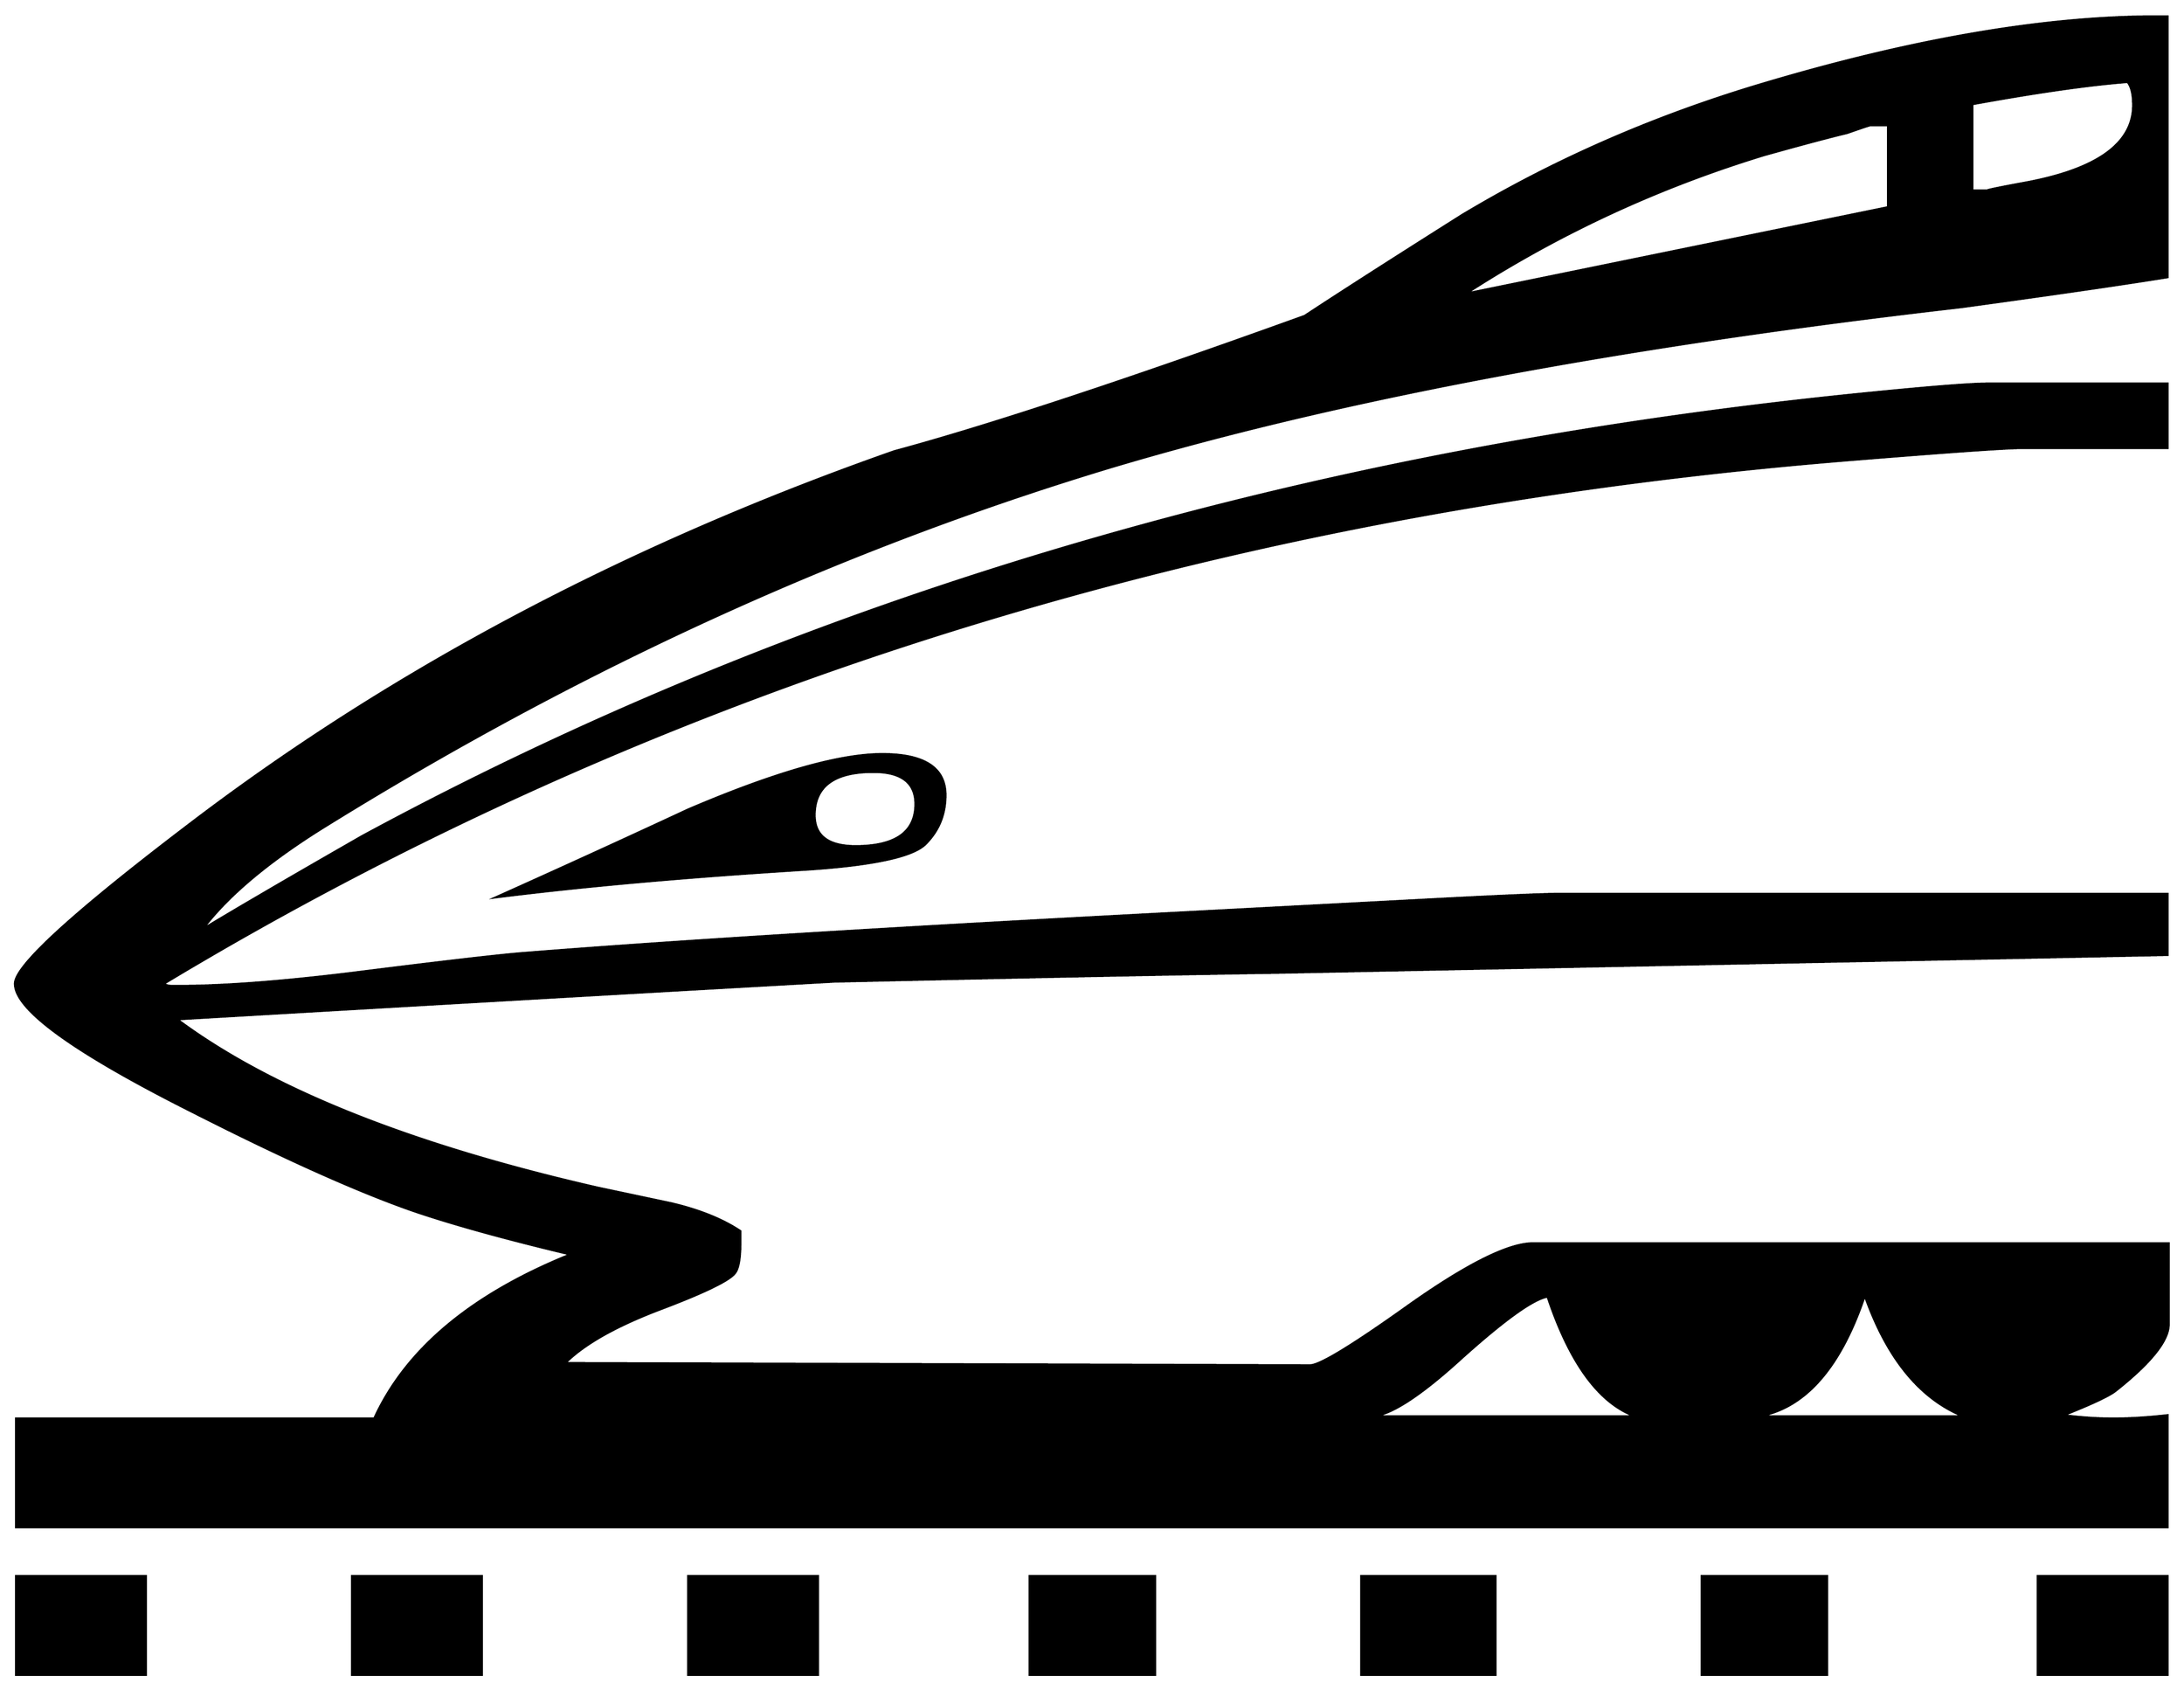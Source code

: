 


\begin{tikzpicture}[y=0.80pt, x=0.80pt, yscale=-1.0, xscale=1.0, inner sep=0pt, outer sep=0pt]
\begin{scope}[shift={(100.0,1557.0)},nonzero rule]
  \path[draw=.,fill=.,line width=1.600pt] (2023.0,315.0) --
    (1906.0,315.0) -- (1906.0,226.0) -- (2023.0,226.0) --
    (2023.0,315.0) -- cycle(2024.0,-1.0) .. controls
    (2024.0,13.667) and (2008.0,33.667) .. (1976.0,59.0) .. controls
    (1970.0,63.667) and (1954.333,71.0) .. (1929.0,81.0) .. controls
    (1945.0,83.0) and (1960.0,84.0) .. (1974.0,84.0) .. controls
    (1988.667,84.0) and (2005.0,83.0) .. (2023.0,81.0) --
    (2023.0,182.0) -- (83.0,182.0) -- (83.0,84.0) --
    (406.0,84.0) .. controls (434.667,21.333) and (493.667,-28.0) ..
    (583.0,-64.0) .. controls (524.333,-78.0) and (477.333,-91.0) ..
    (442.0,-103.0) .. controls (392.0,-120.333) and (325.0,-150.333)
    .. (241.0,-193.0) .. controls (135.0,-246.333) and
    (82.0,-284.667) .. (82.0,-308.0) .. controls (82.0,-324.0) and
    (133.667,-371.333) .. (237.0,-450.0) .. controls (421.0,-590.667)
    and (633.667,-703.333) .. (875.0,-788.0) .. controls
    (959.0,-810.667) and (1082.333,-851.333) .. (1245.0,-910.0) ..
    controls (1276.333,-930.667) and (1323.667,-961.0) ..
    (1387.0,-1001.0) .. controls (1467.0,-1049.0) and
    (1553.667,-1087.333) .. (1647.0,-1116.0) .. controls
    (1791.667,-1160.0) and (1917.0,-1181.333) .. (2023.0,-1180.0) --
    (2023.0,-945.0) .. controls (1981.667,-938.333) and
    (1919.667,-929.333) .. (1837.0,-918.0) .. controls
    (1529.0,-882.667) and (1272.667,-834.333) .. (1068.0,-773.0) ..
    controls (825.333,-699.667) and (588.333,-591.0) .. (357.0,-447.0)
    .. controls (308.333,-416.333) and (273.0,-386.333) ..
    (251.0,-357.0) .. controls (283.0,-376.333) and (331.0,-404.333)
    .. (395.0,-441.0) .. controls (790.333,-655.0) and
    (1238.0,-787.667) .. (1738.0,-839.0) .. controls
    (1803.333,-845.667) and (1844.333,-849.0) .. (1861.0,-849.0) --
    (2023.0,-849.0) -- (2023.0,-791.0) -- (1892.0,-791.0) ..
    controls (1877.333,-791.0) and (1825.0,-787.333) ..
    (1735.0,-780.0) .. controls (1168.333,-734.0) and
    (662.0,-576.667) .. (216.0,-308.0) .. controls (218.0,-306.667)
    and (220.333,-306.0) .. (223.0,-306.0) -- (230.0,-306.0) ..
    controls (270.667,-306.0) and (323.333,-310.0) .. (388.0,-318.0)
    .. controls (472.667,-328.667) and (525.0,-334.667) ..
    (545.0,-336.0) .. controls (679.667,-346.667) and (874.667,-358.667)
    .. (1130.0,-372.0) -- (1358.0,-384.0) .. controls
    (1421.333,-387.333) and (1460.333,-389.0) .. (1475.0,-389.0) --
    (2023.0,-389.0) -- (2023.0,-334.0) -- (1222.0,-318.0) ..
    controls (1132.667,-316.667) and (999.0,-314.0) ..
    (821.0,-310.0) .. controls (689.0,-302.667) and (491.333,-291.333)
    .. (228.0,-276.0) .. controls (312.0,-213.333) and
    (438.667,-162.667) .. (608.0,-124.0) .. controls (630.0,-119.333)
    and (652.0,-114.667) .. (674.0,-110.0) .. controls
    (699.333,-104.0) and (720.0,-95.667) .. (736.0,-85.0) --
    (736.0,-74.0) .. controls (736.0,-60.0) and (734.333,-51.0) ..
    (731.0,-47.0) .. controls (725.667,-40.333) and (703.667,-29.667) ..
    (665.0,-15.0) .. controls (624.333,0.333) and (595.333,16.667) ..
    (578.0,34.0) -- (1250.0,36.0) .. controls (1258.667,36.0) and
    (1288.667,17.667) .. (1340.0,-19.0) .. controls (1392.0,-55.667)
    and (1429.0,-74.0) .. (1451.0,-74.0) -- (2024.0,-74.0) --
    (2024.0,-1.0) -- cycle(1716.0,315.0) -- (1603.0,315.0) --
    (1603.0,226.0) -- (1716.0,226.0) -- (1716.0,315.0) --
    cycle(921.0,-478.0) .. controls (921.0,-460.667) and
    (915.0,-446.0) .. (903.0,-434.0) .. controls (891.667,-422.667)
    and (856.333,-415.0) .. (797.0,-411.0) .. controls
    (689.0,-404.333) and (595.333,-396.0) .. (516.0,-386.0) ..
    controls (574.0,-412.0) and (631.667,-438.333) .. (689.0,-465.0)
    .. controls (767.0,-498.333) and (825.333,-515.0) ..
    (864.0,-515.0) .. controls (902.0,-515.0) and (921.0,-502.667)
    .. (921.0,-478.0) -- cycle(1417.0,315.0) -- (1296.0,315.0)
    -- (1296.0,226.0) -- (1417.0,226.0) -- (1417.0,315.0) --
    cycle(1110.0,315.0) -- (997.0,315.0) -- (997.0,226.0) --
    (1110.0,226.0) -- (1110.0,315.0) -- cycle(806.0,315.0) --
    (689.0,315.0) -- (689.0,226.0) -- (806.0,226.0) --
    (806.0,315.0) -- cycle(503.0,315.0) -- (386.0,315.0) --
    (386.0,226.0) -- (503.0,226.0) -- (503.0,315.0) --
    cycle(200.0,315.0) -- (83.0,315.0) -- (83.0,226.0) --
    (200.0,226.0) -- (200.0,315.0) -- cycle(1992.0,-1100.0) ..
    controls (1992.0,-1110.0) and (1990.333,-1117.0) ..
    (1987.0,-1121.0) .. controls (1952.333,-1118.333) and
    (1905.667,-1111.667) .. (1847.0,-1101.0) -- (1847.0,-1023.0) --
    (1861.0,-1023.0) .. controls (1857.667,-1023.0) and
    (1868.667,-1025.333) .. (1894.0,-1030.0) .. controls
    (1959.333,-1042.0) and (1992.0,-1065.333) .. (1992.0,-1100.0) --
    cycle(1771.0,-1008.0) -- (1771.0,-1082.0) --
    (1755.0,-1082.0) .. controls (1754.333,-1082.0) and
    (1747.333,-1079.667) .. (1734.0,-1075.0) .. controls
    (1717.333,-1071.0) and (1692.333,-1064.333) .. (1659.0,-1055.0) ..
    controls (1563.0,-1025.667) and (1473.333,-984.0) ..
    (1390.0,-930.0) -- (1771.0,-1008.0) -- cycle(1839.0,82.0) ..
    controls (1799.667,66.0) and (1770.0,29.667) .. (1750.0,-27.0)
    .. controls (1728.0,38.333) and (1696.0,74.667) .. (1654.0,82.0)
    -- (1839.0,82.0) -- cycle(1543.0,82.0) .. controls
    (1510.333,70.0) and (1484.0,34.0) .. (1464.0,-26.0) ..
    controls (1451.333,-24.0) and (1425.667,-5.667) .. (1387.0,29.0)
    .. controls (1348.333,64.333) and (1320.667,82.0) .. (1304.0,82.0)
    -- (1543.0,82.0) -- cycle(894.0,-470.0) .. controls
    (894.0,-489.333) and (881.333,-499.0) .. (856.0,-499.0) ..
    controls (820.667,-499.0) and (803.0,-486.0) .. (803.0,-460.0)
    .. controls (803.0,-441.333) and (815.333,-432.0) ..
    (840.0,-432.0) .. controls (876.0,-432.0) and (894.0,-444.667)
    .. (894.0,-470.0) -- cycle;
\end{scope}

\end{tikzpicture}

